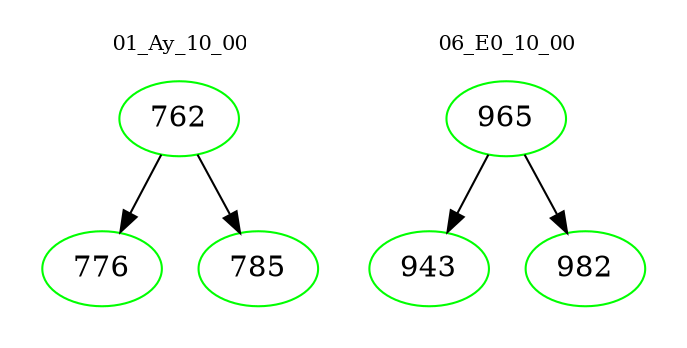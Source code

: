 digraph{
subgraph cluster_0 {
color = white
label = "01_Ay_10_00";
fontsize=10;
T0_762 [label="762", color="green"]
T0_762 -> T0_776 [color="black"]
T0_776 [label="776", color="green"]
T0_762 -> T0_785 [color="black"]
T0_785 [label="785", color="green"]
}
subgraph cluster_1 {
color = white
label = "06_E0_10_00";
fontsize=10;
T1_965 [label="965", color="green"]
T1_965 -> T1_943 [color="black"]
T1_943 [label="943", color="green"]
T1_965 -> T1_982 [color="black"]
T1_982 [label="982", color="green"]
}
}
